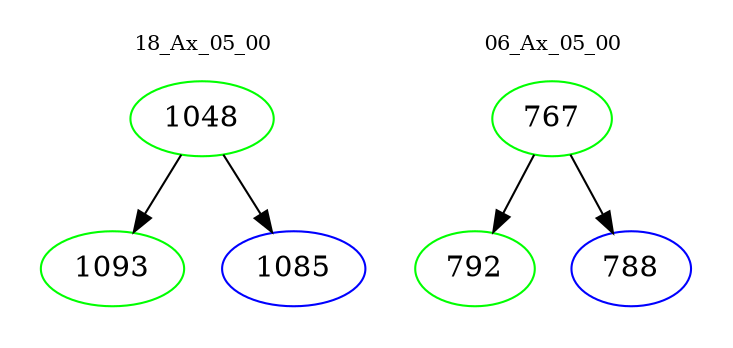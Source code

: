 digraph{
subgraph cluster_0 {
color = white
label = "18_Ax_05_00";
fontsize=10;
T0_1048 [label="1048", color="green"]
T0_1048 -> T0_1093 [color="black"]
T0_1093 [label="1093", color="green"]
T0_1048 -> T0_1085 [color="black"]
T0_1085 [label="1085", color="blue"]
}
subgraph cluster_1 {
color = white
label = "06_Ax_05_00";
fontsize=10;
T1_767 [label="767", color="green"]
T1_767 -> T1_792 [color="black"]
T1_792 [label="792", color="green"]
T1_767 -> T1_788 [color="black"]
T1_788 [label="788", color="blue"]
}
}
